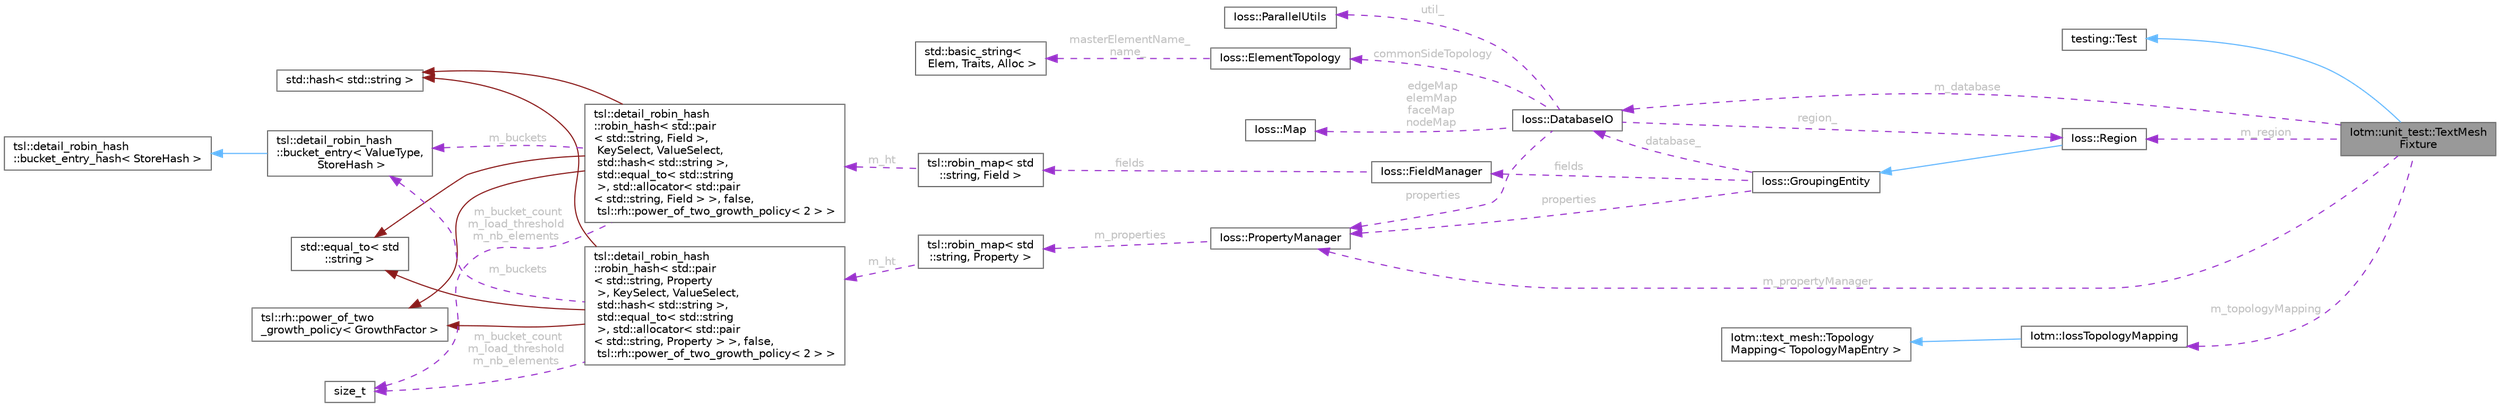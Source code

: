 digraph "Iotm::unit_test::TextMeshFixture"
{
 // INTERACTIVE_SVG=YES
 // LATEX_PDF_SIZE
  bgcolor="transparent";
  edge [fontname=Helvetica,fontsize=10,labelfontname=Helvetica,labelfontsize=10];
  node [fontname=Helvetica,fontsize=10,shape=box,height=0.2,width=0.4];
  rankdir="LR";
  Node1 [id="Node000001",label="Iotm::unit_test::TextMesh\lFixture",height=0.2,width=0.4,color="gray40", fillcolor="grey60", style="filled", fontcolor="black",tooltip=" "];
  Node2 -> Node1 [id="edge1_Node000001_Node000002",dir="back",color="steelblue1",style="solid",tooltip=" "];
  Node2 [id="Node000002",label="testing::Test",height=0.2,width=0.4,color="gray40", fillcolor="white", style="filled",tooltip=" "];
  Node3 -> Node1 [id="edge2_Node000001_Node000003",dir="back",color="darkorchid3",style="dashed",tooltip=" ",label=" m_propertyManager",fontcolor="grey" ];
  Node3 [id="Node000003",label="Ioss::PropertyManager",height=0.2,width=0.4,color="gray40", fillcolor="white", style="filled",URL="$classIoss_1_1PropertyManager.html",tooltip="A collection of Ioss::Property objects."];
  Node4 -> Node3 [id="edge3_Node000003_Node000004",dir="back",color="darkorchid3",style="dashed",tooltip=" ",label=" m_properties",fontcolor="grey" ];
  Node4 [id="Node000004",label="tsl::robin_map\< std\l::string, Property \>",height=0.2,width=0.4,color="gray40", fillcolor="white", style="filled",URL="$classtsl_1_1robin__map.html",tooltip=" "];
  Node5 -> Node4 [id="edge4_Node000004_Node000005",dir="back",color="darkorchid3",style="dashed",tooltip=" ",label=" m_ht",fontcolor="grey" ];
  Node5 [id="Node000005",label="tsl::detail_robin_hash\l::robin_hash\< std::pair\l\< std::string, Property\l \>, KeySelect, ValueSelect,\l std::hash\< std::string \>,\l std::equal_to\< std::string\l \>, std::allocator\< std::pair\l\< std::string, Property \> \>, false,\l tsl::rh::power_of_two_growth_policy\< 2 \> \>",height=0.2,width=0.4,color="gray40", fillcolor="white", style="filled",URL="$classtsl_1_1detail__robin__hash_1_1robin__hash.html",tooltip=" "];
  Node6 -> Node5 [id="edge5_Node000005_Node000006",dir="back",color="firebrick4",style="solid",tooltip=" "];
  Node6 [id="Node000006",label="std::hash\< std::string \>",height=0.2,width=0.4,color="gray40", fillcolor="white", style="filled",tooltip=" "];
  Node7 -> Node5 [id="edge6_Node000005_Node000007",dir="back",color="firebrick4",style="solid",tooltip=" "];
  Node7 [id="Node000007",label="std::equal_to\< std\l::string \>",height=0.2,width=0.4,color="gray40", fillcolor="white", style="filled",tooltip=" "];
  Node8 -> Node5 [id="edge7_Node000005_Node000008",dir="back",color="firebrick4",style="solid",tooltip=" "];
  Node8 [id="Node000008",label="tsl::rh::power_of_two\l_growth_policy\< GrowthFactor \>",height=0.2,width=0.4,color="gray40", fillcolor="white", style="filled",URL="$classtsl_1_1rh_1_1power__of__two__growth__policy.html",tooltip=" "];
  Node9 -> Node5 [id="edge8_Node000005_Node000009",dir="back",color="darkorchid3",style="dashed",tooltip=" ",label=" m_buckets",fontcolor="grey" ];
  Node9 [id="Node000009",label="tsl::detail_robin_hash\l::bucket_entry\< ValueType,\l StoreHash \>",height=0.2,width=0.4,color="gray40", fillcolor="white", style="filled",URL="$classtsl_1_1detail__robin__hash_1_1bucket__entry.html",tooltip=" "];
  Node10 -> Node9 [id="edge9_Node000009_Node000010",dir="back",color="steelblue1",style="solid",tooltip=" "];
  Node10 [id="Node000010",label="tsl::detail_robin_hash\l::bucket_entry_hash\< StoreHash \>",height=0.2,width=0.4,color="gray40", fillcolor="white", style="filled",URL="$classtsl_1_1detail__robin__hash_1_1bucket__entry__hash.html",tooltip=" "];
  Node11 -> Node5 [id="edge10_Node000005_Node000011",dir="back",color="darkorchid3",style="dashed",tooltip=" ",label=" m_bucket_count\nm_load_threshold\nm_nb_elements",fontcolor="grey" ];
  Node11 [id="Node000011",label="size_t",height=0.2,width=0.4,color="gray40", fillcolor="white", style="filled",tooltip=" "];
  Node12 -> Node1 [id="edge11_Node000001_Node000012",dir="back",color="darkorchid3",style="dashed",tooltip=" ",label=" m_database",fontcolor="grey" ];
  Node12 [id="Node000012",label="Ioss::DatabaseIO",height=0.2,width=0.4,color="gray40", fillcolor="white", style="filled",URL="$classIoss_1_1DatabaseIO.html",tooltip="An input or output Database."];
  Node3 -> Node12 [id="edge12_Node000012_Node000003",dir="back",color="darkorchid3",style="dashed",tooltip=" ",label=" properties",fontcolor="grey" ];
  Node13 -> Node12 [id="edge13_Node000012_Node000013",dir="back",color="darkorchid3",style="dashed",tooltip=" ",label=" commonSideTopology",fontcolor="grey" ];
  Node13 [id="Node000013",label="Ioss::ElementTopology",height=0.2,width=0.4,color="gray40", fillcolor="white", style="filled",URL="$classIoss_1_1ElementTopology.html",tooltip="Represents an element topology."];
  Node14 -> Node13 [id="edge14_Node000013_Node000014",dir="back",color="darkorchid3",style="dashed",tooltip=" ",label=" masterElementName_\nname_",fontcolor="grey" ];
  Node14 [id="Node000014",label="std::basic_string\<\l Elem, Traits, Alloc \>",height=0.2,width=0.4,color="gray40", fillcolor="white", style="filled",URL="$classstd_1_1basic__string.html",tooltip=" "];
  Node15 -> Node12 [id="edge15_Node000012_Node000015",dir="back",color="darkorchid3",style="dashed",tooltip=" ",label=" edgeMap\nelemMap\nfaceMap\nnodeMap",fontcolor="grey" ];
  Node15 [id="Node000015",label="Ioss::Map",height=0.2,width=0.4,color="gray40", fillcolor="white", style="filled",URL="$classIoss_1_1Map.html",tooltip=" "];
  Node16 -> Node12 [id="edge16_Node000012_Node000016",dir="back",color="darkorchid3",style="dashed",tooltip=" ",label=" util_",fontcolor="grey" ];
  Node16 [id="Node000016",label="Ioss::ParallelUtils",height=0.2,width=0.4,color="gray40", fillcolor="white", style="filled",URL="$classIoss_1_1ParallelUtils.html",tooltip=" "];
  Node17 -> Node12 [id="edge17_Node000012_Node000017",dir="back",color="darkorchid3",style="dashed",tooltip=" ",label=" region_",fontcolor="grey" ];
  Node17 [id="Node000017",label="Ioss::Region",height=0.2,width=0.4,color="gray40", fillcolor="white", style="filled",URL="$classIoss_1_1Region.html",tooltip="A grouping entity that contains other grouping entities."];
  Node18 -> Node17 [id="edge18_Node000017_Node000018",dir="back",color="steelblue1",style="solid",tooltip=" "];
  Node18 [id="Node000018",label="Ioss::GroupingEntity",height=0.2,width=0.4,color="gray40", fillcolor="white", style="filled",URL="$classIoss_1_1GroupingEntity.html",tooltip="Base class for all 'grouping' entities. The following derived classes are typical:"];
  Node3 -> Node18 [id="edge19_Node000018_Node000003",dir="back",color="darkorchid3",style="dashed",tooltip=" ",label=" properties",fontcolor="grey" ];
  Node19 -> Node18 [id="edge20_Node000018_Node000019",dir="back",color="darkorchid3",style="dashed",tooltip=" ",label=" fields",fontcolor="grey" ];
  Node19 [id="Node000019",label="Ioss::FieldManager",height=0.2,width=0.4,color="gray40", fillcolor="white", style="filled",URL="$classIoss_1_1FieldManager.html",tooltip="A collection of Ioss::Field objects."];
  Node20 -> Node19 [id="edge21_Node000019_Node000020",dir="back",color="darkorchid3",style="dashed",tooltip=" ",label=" fields",fontcolor="grey" ];
  Node20 [id="Node000020",label="tsl::robin_map\< std\l::string, Field \>",height=0.2,width=0.4,color="gray40", fillcolor="white", style="filled",URL="$classtsl_1_1robin__map.html",tooltip=" "];
  Node21 -> Node20 [id="edge22_Node000020_Node000021",dir="back",color="darkorchid3",style="dashed",tooltip=" ",label=" m_ht",fontcolor="grey" ];
  Node21 [id="Node000021",label="tsl::detail_robin_hash\l::robin_hash\< std::pair\l\< std::string, Field \>,\l KeySelect, ValueSelect,\l std::hash\< std::string \>,\l std::equal_to\< std::string\l \>, std::allocator\< std::pair\l\< std::string, Field \> \>, false,\l tsl::rh::power_of_two_growth_policy\< 2 \> \>",height=0.2,width=0.4,color="gray40", fillcolor="white", style="filled",URL="$classtsl_1_1detail__robin__hash_1_1robin__hash.html",tooltip=" "];
  Node6 -> Node21 [id="edge23_Node000021_Node000006",dir="back",color="firebrick4",style="solid",tooltip=" "];
  Node7 -> Node21 [id="edge24_Node000021_Node000007",dir="back",color="firebrick4",style="solid",tooltip=" "];
  Node8 -> Node21 [id="edge25_Node000021_Node000008",dir="back",color="firebrick4",style="solid",tooltip=" "];
  Node9 -> Node21 [id="edge26_Node000021_Node000009",dir="back",color="darkorchid3",style="dashed",tooltip=" ",label=" m_buckets",fontcolor="grey" ];
  Node11 -> Node21 [id="edge27_Node000021_Node000011",dir="back",color="darkorchid3",style="dashed",tooltip=" ",label=" m_bucket_count\nm_load_threshold\nm_nb_elements",fontcolor="grey" ];
  Node12 -> Node18 [id="edge28_Node000018_Node000012",dir="back",color="darkorchid3",style="dashed",tooltip=" ",label=" database_",fontcolor="grey" ];
  Node17 -> Node1 [id="edge29_Node000001_Node000017",dir="back",color="darkorchid3",style="dashed",tooltip=" ",label=" m_region",fontcolor="grey" ];
  Node22 -> Node1 [id="edge30_Node000001_Node000022",dir="back",color="darkorchid3",style="dashed",tooltip=" ",label=" m_topologyMapping",fontcolor="grey" ];
  Node22 [id="Node000022",label="Iotm::IossTopologyMapping",height=0.2,width=0.4,color="gray40", fillcolor="white", style="filled",URL="$classIotm_1_1IossTopologyMapping.html",tooltip=" "];
  Node23 -> Node22 [id="edge31_Node000022_Node000023",dir="back",color="steelblue1",style="solid",tooltip=" "];
  Node23 [id="Node000023",label="Iotm::text_mesh::Topology\lMapping\< TopologyMapEntry \>",height=0.2,width=0.4,color="gray40", fillcolor="white", style="filled",URL="$classIotm_1_1text__mesh_1_1TopologyMapping.html",tooltip=" "];
}
